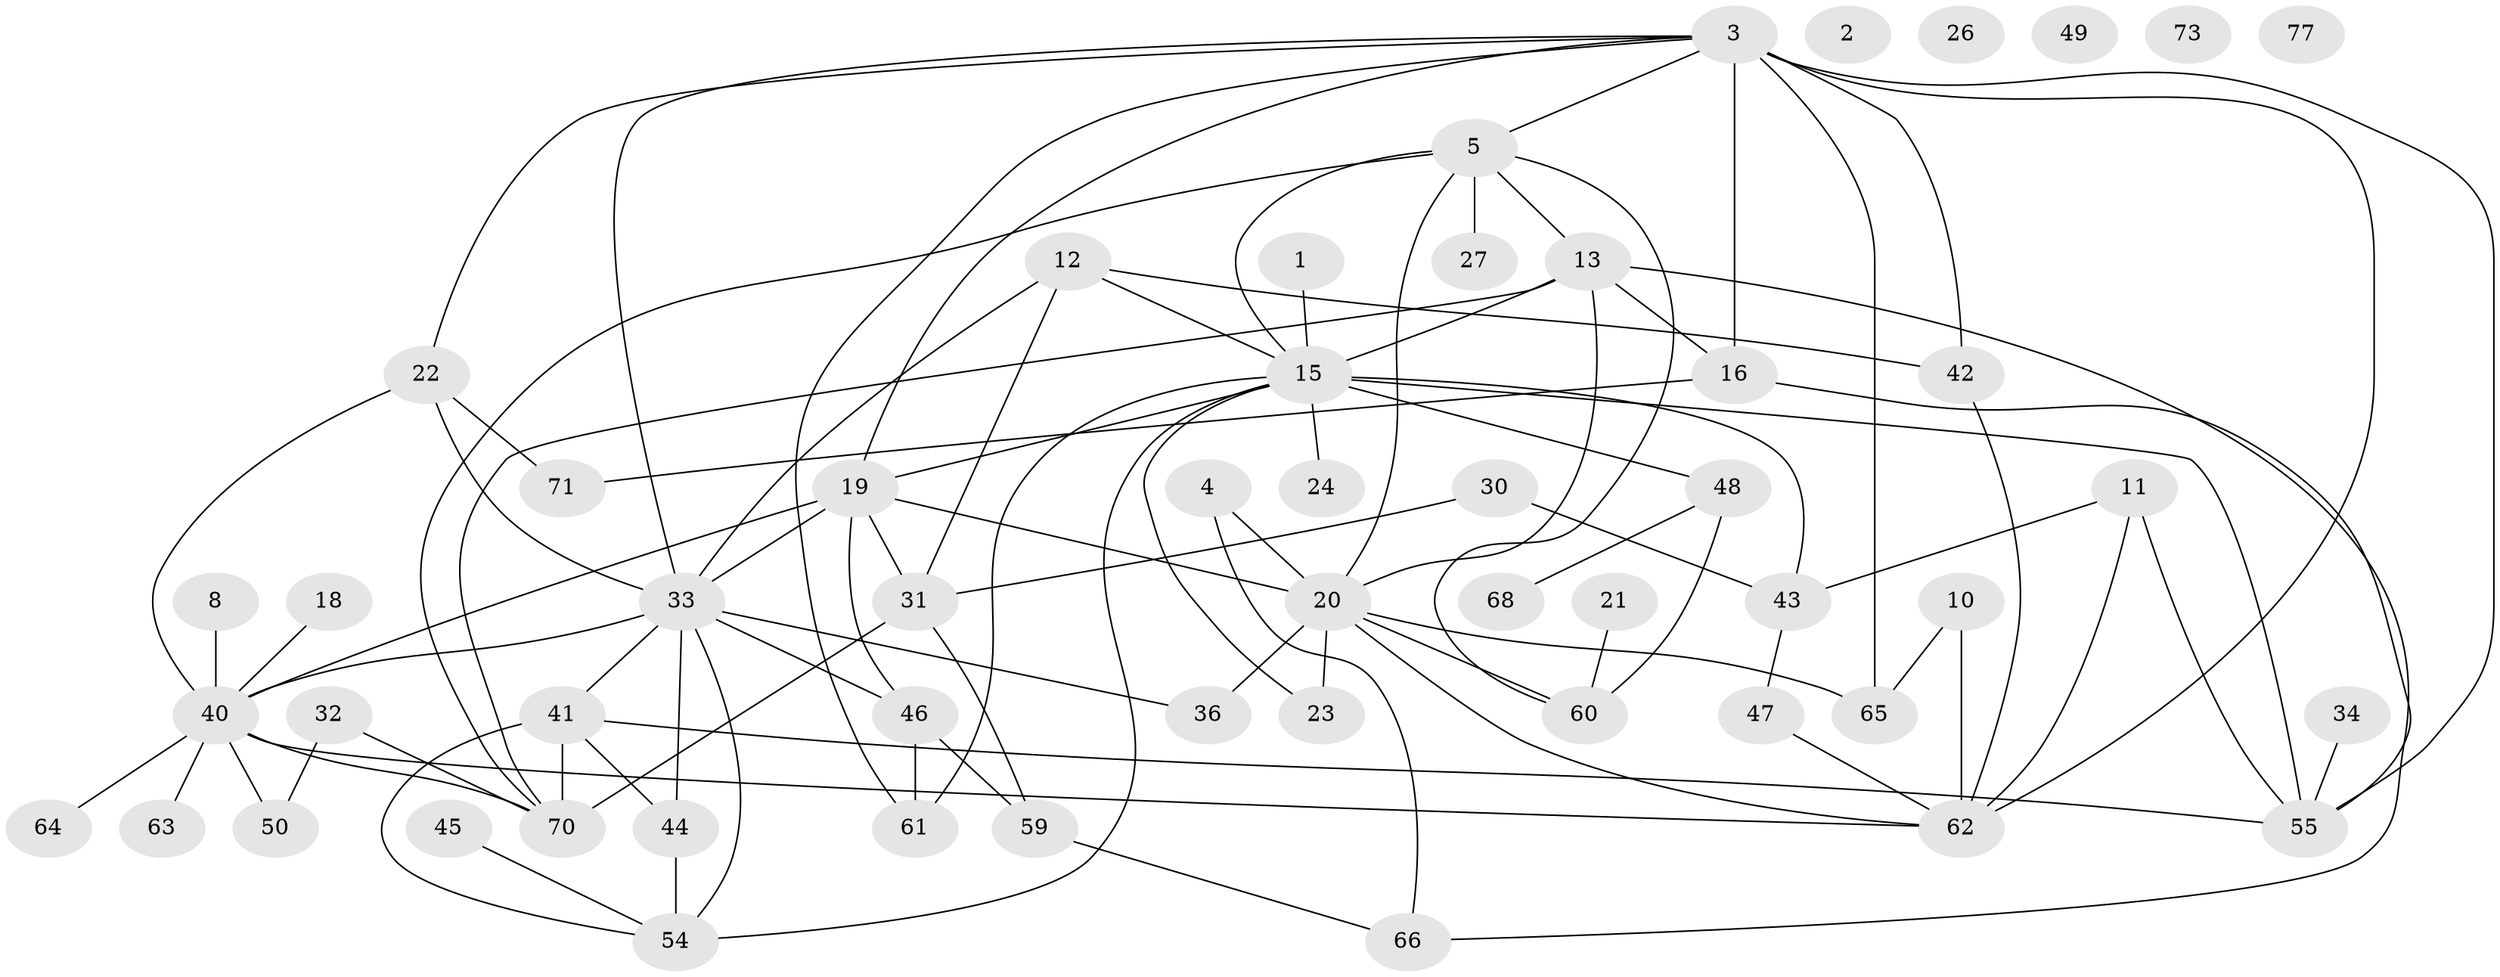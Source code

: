 // original degree distribution, {1: 0.15584415584415584, 0: 0.06493506493506493, 4: 0.14285714285714285, 2: 0.18181818181818182, 3: 0.19480519480519481, 7: 0.03896103896103896, 5: 0.15584415584415584, 6: 0.06493506493506493}
// Generated by graph-tools (version 1.1) at 2025/16/03/04/25 18:16:26]
// undirected, 53 vertices, 91 edges
graph export_dot {
graph [start="1"]
  node [color=gray90,style=filled];
  1;
  2;
  3 [super="+7+52"];
  4 [super="+6"];
  5 [super="+72+56"];
  8;
  10;
  11;
  12 [super="+29"];
  13 [super="+14"];
  15 [super="+25+37"];
  16 [super="+17"];
  18;
  19 [super="+35"];
  20 [super="+53"];
  21;
  22;
  23;
  24;
  26;
  27;
  30;
  31;
  32;
  33 [super="+69"];
  34;
  36;
  40 [super="+51"];
  41;
  42;
  43;
  44;
  45;
  46 [super="+57"];
  47;
  48;
  49;
  50;
  54;
  55;
  59;
  60;
  61;
  62;
  63;
  64;
  65;
  66;
  68;
  70;
  71;
  73;
  77;
  1 -- 15;
  3 -- 62;
  3 -- 65;
  3 -- 19;
  3 -- 22;
  3 -- 42 [weight=2];
  3 -- 61;
  3 -- 16 [weight=2];
  3 -- 33;
  3 -- 5;
  3 -- 55;
  4 -- 66;
  4 -- 20;
  5 -- 15;
  5 -- 70;
  5 -- 27;
  5 -- 60;
  5 -- 20;
  5 -- 13;
  8 -- 40;
  10 -- 62;
  10 -- 65;
  11 -- 43;
  11 -- 55;
  11 -- 62;
  12 -- 42;
  12 -- 33;
  12 -- 15;
  12 -- 31;
  13 -- 66;
  13 -- 20;
  13 -- 70;
  13 -- 16;
  13 -- 15;
  15 -- 43 [weight=2];
  15 -- 55;
  15 -- 61;
  15 -- 19;
  15 -- 48 [weight=2];
  15 -- 54;
  15 -- 23;
  15 -- 24;
  16 -- 71;
  16 -- 55;
  18 -- 40;
  19 -- 31;
  19 -- 33 [weight=2];
  19 -- 20;
  19 -- 46;
  19 -- 40;
  20 -- 23;
  20 -- 65;
  20 -- 36;
  20 -- 60;
  20 -- 62;
  21 -- 60;
  22 -- 33;
  22 -- 71;
  22 -- 40;
  30 -- 31;
  30 -- 43;
  31 -- 59;
  31 -- 70;
  32 -- 50;
  32 -- 70;
  33 -- 41;
  33 -- 36;
  33 -- 44;
  33 -- 54;
  33 -- 46;
  33 -- 40;
  34 -- 55;
  40 -- 50;
  40 -- 64;
  40 -- 70;
  40 -- 62;
  40 -- 63;
  41 -- 44;
  41 -- 54;
  41 -- 55;
  41 -- 70;
  42 -- 62;
  43 -- 47;
  44 -- 54;
  45 -- 54;
  46 -- 59;
  46 -- 61;
  47 -- 62;
  48 -- 60;
  48 -- 68;
  59 -- 66;
}
